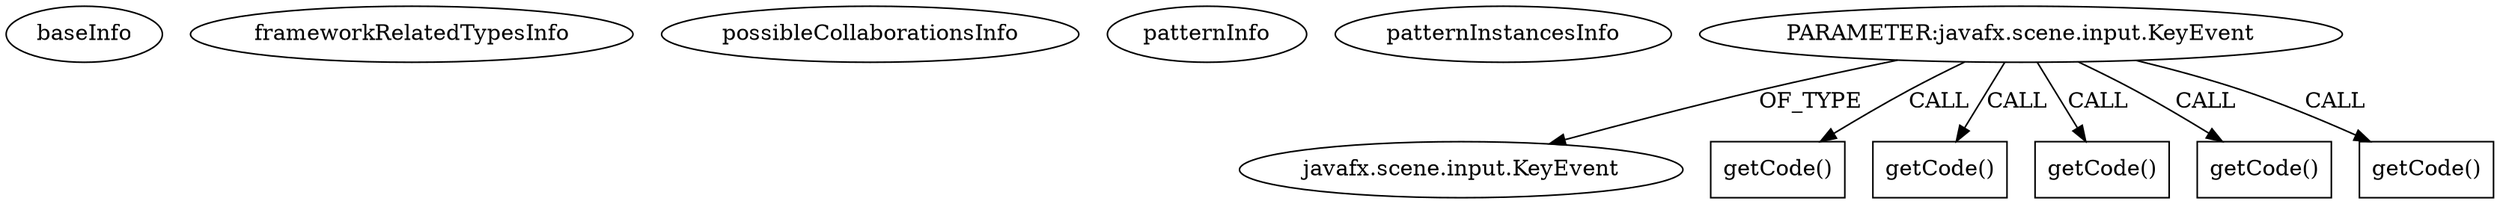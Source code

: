 digraph {
baseInfo[graphId=567,category="pattern",isAnonymous=false,possibleRelation=false]
frameworkRelatedTypesInfo[]
possibleCollaborationsInfo[]
patternInfo[frequency=4.0,patternRootClient=null]
patternInstancesInfo[0="nablex-jfx-control-date~/nablex-jfx-control-date/jfx-control-date-master/src/main/java/be/nabu/jfx/control/date/DatePicker.java~void initialize()~3725",1="Enriqe-Breaking-Bad-Brick-Breaker~/Enriqe-Breaking-Bad-Brick-Breaker/Breaking-Bad-Brick-Breaker-master/src/bbbrickbreaker/Level.java~void initContent(int)~446",2="JASCValentine-BrickBreaker~/JASCValentine-BrickBreaker/BrickBreaker-master/src/brickbreaker/Level.java~void initContent(int)~561",3="bianconejo-CEFX~/bianconejo-CEFX/CEFX-master/src/cefx/util/AutoCompleteComboBoxListener.java~AutoCompleteComboBoxListener~2166"]
6[label="javafx.scene.input.KeyEvent",vertexType="FRAMEWORK_CLASS_TYPE",isFrameworkType=false]
5[label="PARAMETER:javafx.scene.input.KeyEvent",vertexType="PARAMETER_DECLARATION",isFrameworkType=false]
21[label="getCode()",vertexType="INSIDE_CALL",isFrameworkType=false,shape=box]
10[label="getCode()",vertexType="INSIDE_CALL",isFrameworkType=false,shape=box]
25[label="getCode()",vertexType="INSIDE_CALL",isFrameworkType=false,shape=box]
19[label="getCode()",vertexType="INSIDE_CALL",isFrameworkType=false,shape=box]
27[label="getCode()",vertexType="INSIDE_CALL",isFrameworkType=false,shape=box]
5->6[label="OF_TYPE"]
5->25[label="CALL"]
5->10[label="CALL"]
5->27[label="CALL"]
5->21[label="CALL"]
5->19[label="CALL"]
}
